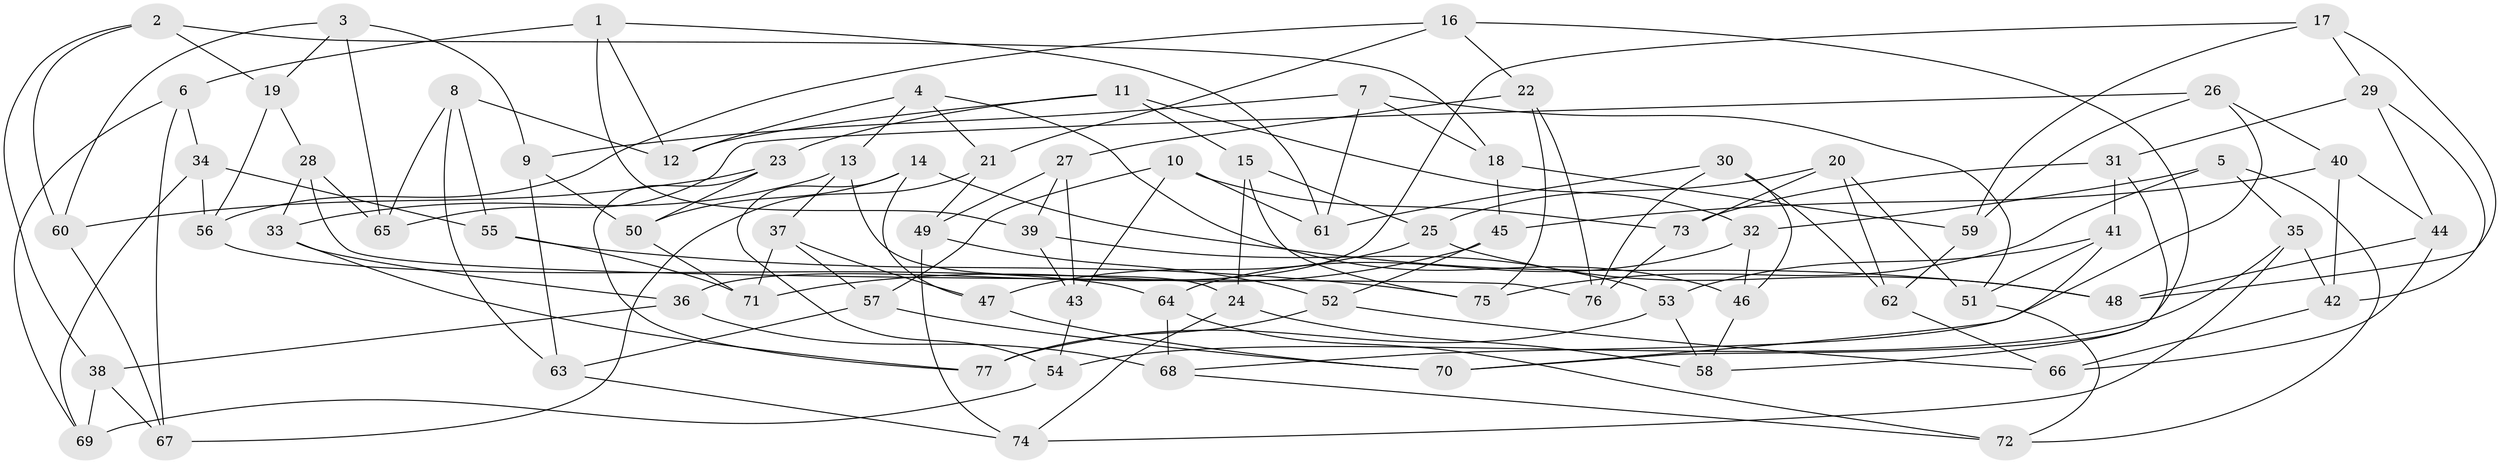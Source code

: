 // coarse degree distribution, {11: 0.08695652173913043, 6: 0.13043478260869565, 5: 0.17391304347826086, 8: 0.21739130434782608, 10: 0.13043478260869565, 4: 0.17391304347826086, 9: 0.043478260869565216, 7: 0.043478260869565216}
// Generated by graph-tools (version 1.1) at 2025/20/03/04/25 18:20:58]
// undirected, 77 vertices, 154 edges
graph export_dot {
graph [start="1"]
  node [color=gray90,style=filled];
  1;
  2;
  3;
  4;
  5;
  6;
  7;
  8;
  9;
  10;
  11;
  12;
  13;
  14;
  15;
  16;
  17;
  18;
  19;
  20;
  21;
  22;
  23;
  24;
  25;
  26;
  27;
  28;
  29;
  30;
  31;
  32;
  33;
  34;
  35;
  36;
  37;
  38;
  39;
  40;
  41;
  42;
  43;
  44;
  45;
  46;
  47;
  48;
  49;
  50;
  51;
  52;
  53;
  54;
  55;
  56;
  57;
  58;
  59;
  60;
  61;
  62;
  63;
  64;
  65;
  66;
  67;
  68;
  69;
  70;
  71;
  72;
  73;
  74;
  75;
  76;
  77;
  1 -- 61;
  1 -- 12;
  1 -- 39;
  1 -- 6;
  2 -- 60;
  2 -- 19;
  2 -- 38;
  2 -- 18;
  3 -- 65;
  3 -- 19;
  3 -- 60;
  3 -- 9;
  4 -- 12;
  4 -- 21;
  4 -- 46;
  4 -- 13;
  5 -- 75;
  5 -- 32;
  5 -- 35;
  5 -- 72;
  6 -- 69;
  6 -- 34;
  6 -- 67;
  7 -- 51;
  7 -- 9;
  7 -- 61;
  7 -- 18;
  8 -- 63;
  8 -- 65;
  8 -- 12;
  8 -- 55;
  9 -- 50;
  9 -- 63;
  10 -- 57;
  10 -- 73;
  10 -- 61;
  10 -- 43;
  11 -- 15;
  11 -- 23;
  11 -- 12;
  11 -- 32;
  13 -- 37;
  13 -- 24;
  13 -- 33;
  14 -- 48;
  14 -- 54;
  14 -- 50;
  14 -- 47;
  15 -- 25;
  15 -- 75;
  15 -- 24;
  16 -- 70;
  16 -- 21;
  16 -- 22;
  16 -- 56;
  17 -- 48;
  17 -- 36;
  17 -- 59;
  17 -- 29;
  18 -- 45;
  18 -- 59;
  19 -- 56;
  19 -- 28;
  20 -- 73;
  20 -- 25;
  20 -- 51;
  20 -- 62;
  21 -- 49;
  21 -- 67;
  22 -- 27;
  22 -- 76;
  22 -- 75;
  23 -- 50;
  23 -- 77;
  23 -- 60;
  24 -- 74;
  24 -- 58;
  25 -- 48;
  25 -- 47;
  26 -- 59;
  26 -- 65;
  26 -- 40;
  26 -- 68;
  27 -- 39;
  27 -- 49;
  27 -- 43;
  28 -- 76;
  28 -- 65;
  28 -- 33;
  29 -- 31;
  29 -- 44;
  29 -- 42;
  30 -- 76;
  30 -- 62;
  30 -- 61;
  30 -- 46;
  31 -- 73;
  31 -- 58;
  31 -- 41;
  32 -- 64;
  32 -- 46;
  33 -- 36;
  33 -- 77;
  34 -- 55;
  34 -- 69;
  34 -- 56;
  35 -- 54;
  35 -- 74;
  35 -- 42;
  36 -- 38;
  36 -- 68;
  37 -- 47;
  37 -- 57;
  37 -- 71;
  38 -- 69;
  38 -- 67;
  39 -- 43;
  39 -- 53;
  40 -- 42;
  40 -- 45;
  40 -- 44;
  41 -- 53;
  41 -- 51;
  41 -- 70;
  42 -- 66;
  43 -- 54;
  44 -- 48;
  44 -- 66;
  45 -- 71;
  45 -- 52;
  46 -- 58;
  47 -- 70;
  49 -- 52;
  49 -- 74;
  50 -- 71;
  51 -- 72;
  52 -- 66;
  52 -- 77;
  53 -- 58;
  53 -- 77;
  54 -- 69;
  55 -- 71;
  55 -- 75;
  56 -- 64;
  57 -- 70;
  57 -- 63;
  59 -- 62;
  60 -- 67;
  62 -- 66;
  63 -- 74;
  64 -- 72;
  64 -- 68;
  68 -- 72;
  73 -- 76;
}
